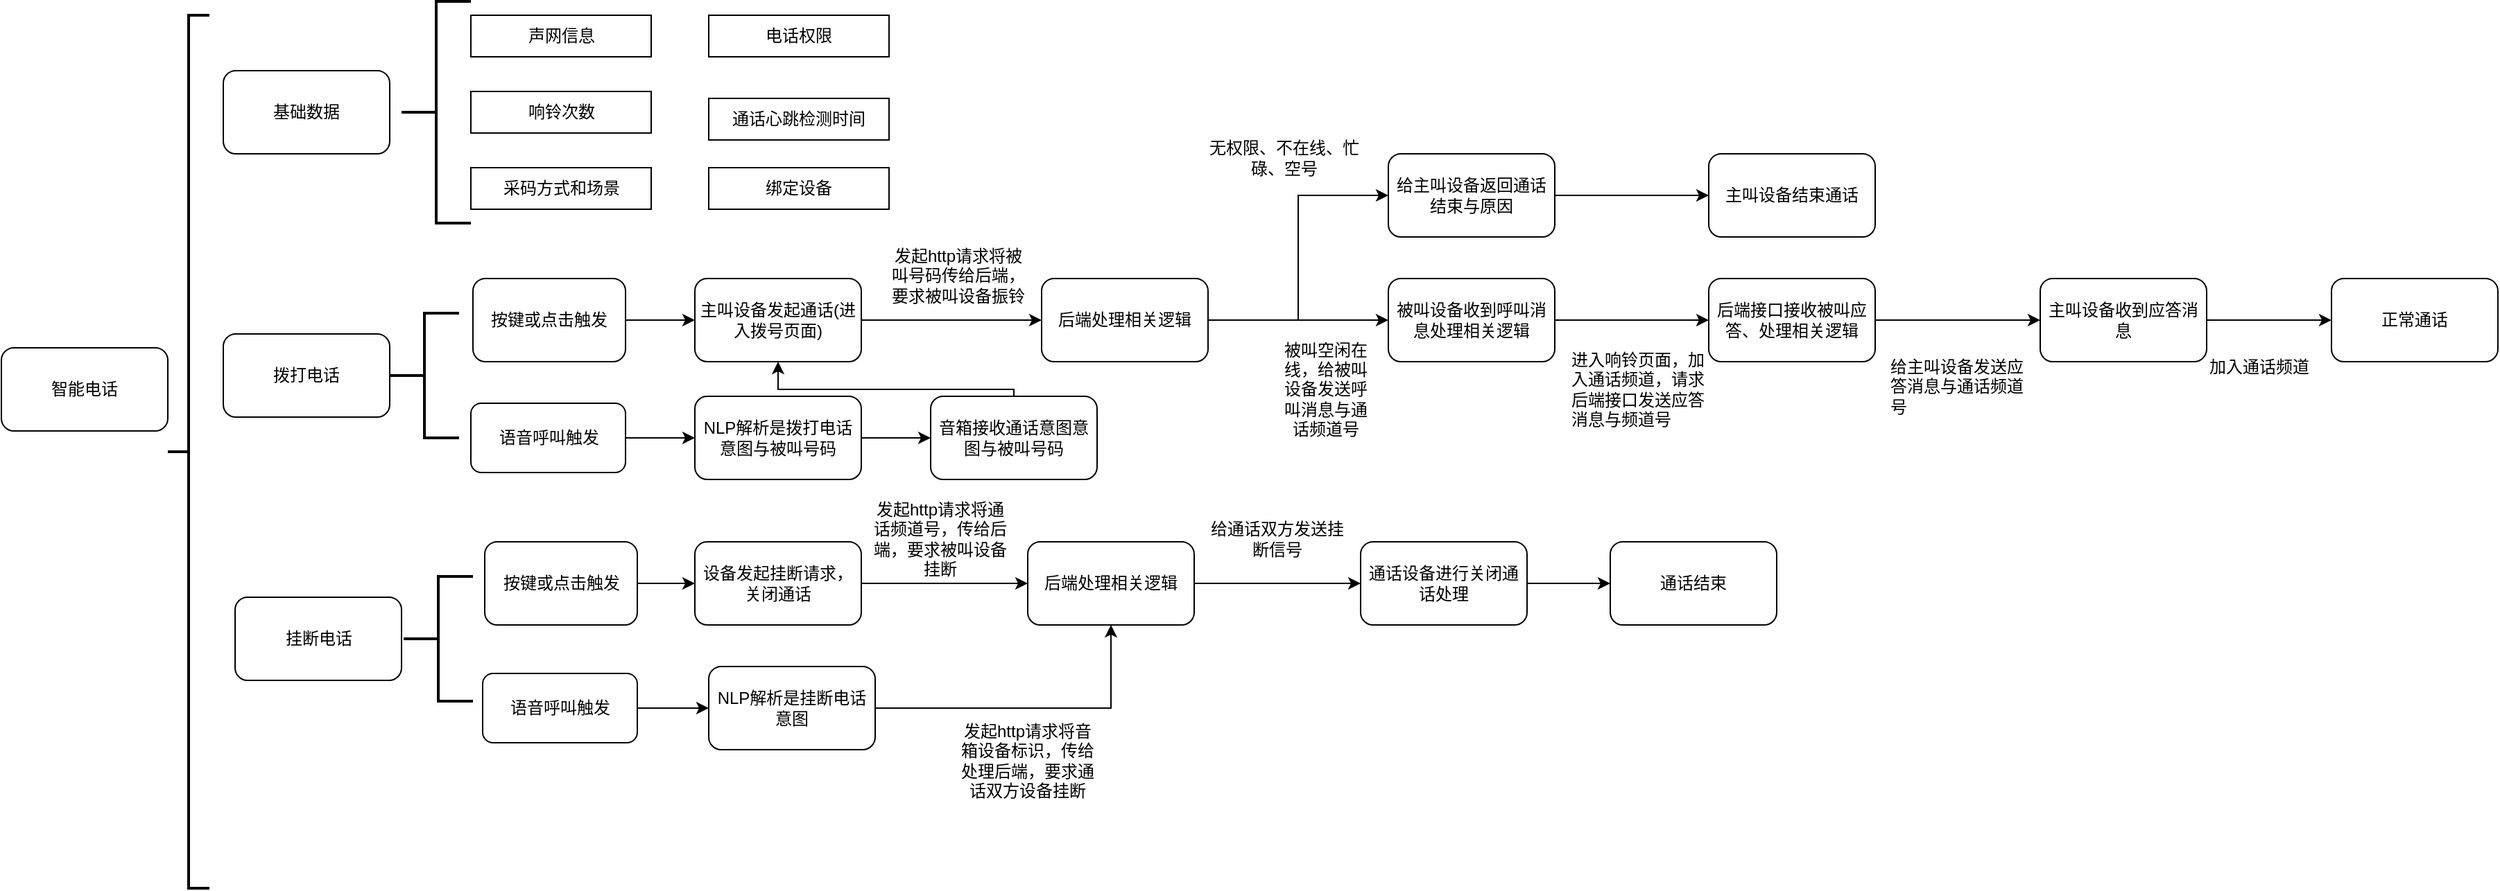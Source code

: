 <mxfile version="22.0.7" type="github">
  <diagram name="第 1 页" id="yayIas5Ccat3wBkKV7QJ">
    <mxGraphModel dx="1034" dy="1601" grid="1" gridSize="10" guides="1" tooltips="1" connect="1" arrows="1" fold="1" page="1" pageScale="1" pageWidth="827" pageHeight="1169" math="0" shadow="0">
      <root>
        <mxCell id="0" />
        <mxCell id="1" parent="0" />
        <mxCell id="90YdUAzLb2wsjgZhNj6_-1" value="智能电话" style="rounded=1;whiteSpace=wrap;html=1;" parent="1" vertex="1">
          <mxGeometry x="100" y="180" width="120" height="60" as="geometry" />
        </mxCell>
        <mxCell id="90YdUAzLb2wsjgZhNj6_-2" value="" style="strokeWidth=2;html=1;shape=mxgraph.flowchart.annotation_2;align=left;labelPosition=right;pointerEvents=1;" parent="1" vertex="1">
          <mxGeometry x="220" y="-60" width="30" height="630" as="geometry" />
        </mxCell>
        <mxCell id="svN1KODfeErU4mR28TL3-1" value="基础数据" style="rounded=1;whiteSpace=wrap;html=1;" vertex="1" parent="1">
          <mxGeometry x="260" y="-20" width="120" height="60" as="geometry" />
        </mxCell>
        <mxCell id="svN1KODfeErU4mR28TL3-2" value="" style="strokeWidth=2;html=1;shape=mxgraph.flowchart.annotation_2;align=left;labelPosition=right;pointerEvents=1;points=[[0,0.5,0,0,0],[0.5,0,0,0,0],[0.5,1,0,0,0],[1,0,0,0,0],[1,0.5,0,0,0],[1,1,0,0,0]];" vertex="1" parent="1">
          <mxGeometry x="388.5" y="-70" width="50" height="160" as="geometry" />
        </mxCell>
        <mxCell id="svN1KODfeErU4mR28TL3-9" value="声网信息" style="rounded=0;whiteSpace=wrap;html=1;" vertex="1" parent="1">
          <mxGeometry x="438.5" y="-60" width="130" height="30" as="geometry" />
        </mxCell>
        <mxCell id="svN1KODfeErU4mR28TL3-10" value="电话权限" style="rounded=0;whiteSpace=wrap;html=1;" vertex="1" parent="1">
          <mxGeometry x="610" y="-60" width="130" height="30" as="geometry" />
        </mxCell>
        <mxCell id="svN1KODfeErU4mR28TL3-11" value="响铃次数" style="rounded=0;whiteSpace=wrap;html=1;" vertex="1" parent="1">
          <mxGeometry x="438.5" y="-5" width="130" height="30" as="geometry" />
        </mxCell>
        <mxCell id="svN1KODfeErU4mR28TL3-12" value="通话心跳检测时间" style="rounded=0;whiteSpace=wrap;html=1;" vertex="1" parent="1">
          <mxGeometry x="610" width="130" height="30" as="geometry" />
        </mxCell>
        <mxCell id="svN1KODfeErU4mR28TL3-13" value="采码方式和场景" style="rounded=0;whiteSpace=wrap;html=1;" vertex="1" parent="1">
          <mxGeometry x="438.5" y="50" width="130" height="30" as="geometry" />
        </mxCell>
        <mxCell id="svN1KODfeErU4mR28TL3-14" value="绑定设备" style="rounded=0;whiteSpace=wrap;html=1;" vertex="1" parent="1">
          <mxGeometry x="610" y="50" width="130" height="30" as="geometry" />
        </mxCell>
        <mxCell id="svN1KODfeErU4mR28TL3-15" value="拨打电话" style="rounded=1;whiteSpace=wrap;html=1;" vertex="1" parent="1">
          <mxGeometry x="260" y="170" width="120" height="60" as="geometry" />
        </mxCell>
        <mxCell id="svN1KODfeErU4mR28TL3-16" value="" style="strokeWidth=2;html=1;shape=mxgraph.flowchart.annotation_2;align=left;labelPosition=right;pointerEvents=1;points=[[0,0.5,0,0,0],[0.5,0,0,0,0],[0.5,1,0,0,0],[1,0,0,0,0],[1,0.5,0,0,0],[1,1,0,0,0]];" vertex="1" parent="1">
          <mxGeometry x="380" y="155" width="50" height="90" as="geometry" />
        </mxCell>
        <mxCell id="svN1KODfeErU4mR28TL3-35" style="edgeStyle=orthogonalEdgeStyle;rounded=0;orthogonalLoop=1;jettySize=auto;html=1;exitX=1;exitY=0.5;exitDx=0;exitDy=0;entryX=0;entryY=0.5;entryDx=0;entryDy=0;" edge="1" parent="1" source="svN1KODfeErU4mR28TL3-21" target="svN1KODfeErU4mR28TL3-24">
          <mxGeometry relative="1" as="geometry" />
        </mxCell>
        <mxCell id="svN1KODfeErU4mR28TL3-21" value="按键或点击触发" style="rounded=1;whiteSpace=wrap;html=1;" vertex="1" parent="1">
          <mxGeometry x="440" y="130" width="110" height="60" as="geometry" />
        </mxCell>
        <mxCell id="svN1KODfeErU4mR28TL3-50" style="edgeStyle=orthogonalEdgeStyle;rounded=0;orthogonalLoop=1;jettySize=auto;html=1;exitX=1;exitY=0.5;exitDx=0;exitDy=0;" edge="1" parent="1" source="svN1KODfeErU4mR28TL3-22">
          <mxGeometry relative="1" as="geometry">
            <mxPoint x="600" y="245" as="targetPoint" />
          </mxGeometry>
        </mxCell>
        <mxCell id="svN1KODfeErU4mR28TL3-22" value="语音呼叫触发" style="rounded=1;whiteSpace=wrap;html=1;" vertex="1" parent="1">
          <mxGeometry x="438.5" y="220" width="111.5" height="50" as="geometry" />
        </mxCell>
        <mxCell id="svN1KODfeErU4mR28TL3-30" style="edgeStyle=orthogonalEdgeStyle;rounded=0;orthogonalLoop=1;jettySize=auto;html=1;exitX=1;exitY=0.5;exitDx=0;exitDy=0;entryX=0;entryY=0.5;entryDx=0;entryDy=0;" edge="1" parent="1" source="svN1KODfeErU4mR28TL3-24" target="svN1KODfeErU4mR28TL3-26">
          <mxGeometry relative="1" as="geometry" />
        </mxCell>
        <mxCell id="svN1KODfeErU4mR28TL3-24" value="主叫设备发起通话(进入拨号页面)" style="rounded=1;whiteSpace=wrap;html=1;" vertex="1" parent="1">
          <mxGeometry x="600" y="130" width="120" height="60" as="geometry" />
        </mxCell>
        <mxCell id="svN1KODfeErU4mR28TL3-31" style="edgeStyle=orthogonalEdgeStyle;rounded=0;orthogonalLoop=1;jettySize=auto;html=1;exitX=1;exitY=0.5;exitDx=0;exitDy=0;" edge="1" parent="1" source="svN1KODfeErU4mR28TL3-26" target="svN1KODfeErU4mR28TL3-27">
          <mxGeometry relative="1" as="geometry" />
        </mxCell>
        <mxCell id="svN1KODfeErU4mR28TL3-38" style="edgeStyle=orthogonalEdgeStyle;rounded=0;orthogonalLoop=1;jettySize=auto;html=1;exitX=1;exitY=0.5;exitDx=0;exitDy=0;entryX=0;entryY=0.5;entryDx=0;entryDy=0;" edge="1" parent="1" source="svN1KODfeErU4mR28TL3-26" target="svN1KODfeErU4mR28TL3-37">
          <mxGeometry relative="1" as="geometry" />
        </mxCell>
        <mxCell id="svN1KODfeErU4mR28TL3-26" value="后端处理相关逻辑" style="rounded=1;whiteSpace=wrap;html=1;" vertex="1" parent="1">
          <mxGeometry x="850" y="130" width="120" height="60" as="geometry" />
        </mxCell>
        <mxCell id="svN1KODfeErU4mR28TL3-32" style="edgeStyle=orthogonalEdgeStyle;rounded=0;orthogonalLoop=1;jettySize=auto;html=1;exitX=1;exitY=0.5;exitDx=0;exitDy=0;entryX=0;entryY=0.5;entryDx=0;entryDy=0;" edge="1" parent="1" source="svN1KODfeErU4mR28TL3-27" target="svN1KODfeErU4mR28TL3-28">
          <mxGeometry relative="1" as="geometry" />
        </mxCell>
        <mxCell id="svN1KODfeErU4mR28TL3-27" value="被叫设备收到呼叫消息处理相关逻辑" style="rounded=1;whiteSpace=wrap;html=1;" vertex="1" parent="1">
          <mxGeometry x="1100" y="130" width="120" height="60" as="geometry" />
        </mxCell>
        <mxCell id="svN1KODfeErU4mR28TL3-33" style="edgeStyle=orthogonalEdgeStyle;rounded=0;orthogonalLoop=1;jettySize=auto;html=1;exitX=1;exitY=0.5;exitDx=0;exitDy=0;entryX=0;entryY=0.5;entryDx=0;entryDy=0;" edge="1" parent="1" source="svN1KODfeErU4mR28TL3-28" target="svN1KODfeErU4mR28TL3-29">
          <mxGeometry relative="1" as="geometry" />
        </mxCell>
        <mxCell id="svN1KODfeErU4mR28TL3-28" value="后端接口接收被叫应答、处理相关逻辑" style="rounded=1;whiteSpace=wrap;html=1;" vertex="1" parent="1">
          <mxGeometry x="1331" y="130" width="120" height="60" as="geometry" />
        </mxCell>
        <mxCell id="svN1KODfeErU4mR28TL3-48" style="edgeStyle=orthogonalEdgeStyle;rounded=0;orthogonalLoop=1;jettySize=auto;html=1;exitX=1;exitY=0.5;exitDx=0;exitDy=0;entryX=0;entryY=0.5;entryDx=0;entryDy=0;" edge="1" parent="1" source="svN1KODfeErU4mR28TL3-29" target="svN1KODfeErU4mR28TL3-47">
          <mxGeometry relative="1" as="geometry" />
        </mxCell>
        <mxCell id="svN1KODfeErU4mR28TL3-29" value="主叫设备收到应答消息" style="rounded=1;whiteSpace=wrap;html=1;" vertex="1" parent="1">
          <mxGeometry x="1570" y="130" width="120" height="60" as="geometry" />
        </mxCell>
        <mxCell id="svN1KODfeErU4mR28TL3-34" value="发起http请求将被叫号码传给后端，要求被叫设备振铃" style="text;html=1;strokeColor=none;fillColor=none;align=center;verticalAlign=middle;whiteSpace=wrap;rounded=0;" vertex="1" parent="1">
          <mxGeometry x="740" y="100" width="100" height="55" as="geometry" />
        </mxCell>
        <mxCell id="svN1KODfeErU4mR28TL3-42" style="edgeStyle=orthogonalEdgeStyle;rounded=0;orthogonalLoop=1;jettySize=auto;html=1;exitX=1;exitY=0.5;exitDx=0;exitDy=0;entryX=0;entryY=0.5;entryDx=0;entryDy=0;" edge="1" parent="1" source="svN1KODfeErU4mR28TL3-37" target="svN1KODfeErU4mR28TL3-41">
          <mxGeometry relative="1" as="geometry" />
        </mxCell>
        <mxCell id="svN1KODfeErU4mR28TL3-37" value="给主叫设备返回通话结束与原因" style="rounded=1;whiteSpace=wrap;html=1;" vertex="1" parent="1">
          <mxGeometry x="1100" y="40" width="120" height="60" as="geometry" />
        </mxCell>
        <mxCell id="svN1KODfeErU4mR28TL3-39" value="无权限、不在线、忙碌、空号" style="text;html=1;strokeColor=none;fillColor=none;align=center;verticalAlign=middle;whiteSpace=wrap;rounded=0;" vertex="1" parent="1">
          <mxGeometry x="960" y="20" width="130" height="45" as="geometry" />
        </mxCell>
        <mxCell id="svN1KODfeErU4mR28TL3-40" value="被叫空闲在线，给被叫设备发送呼叫消息与通话频道号" style="text;html=1;strokeColor=none;fillColor=none;align=center;verticalAlign=middle;whiteSpace=wrap;rounded=0;" vertex="1" parent="1">
          <mxGeometry x="1020" y="161.25" width="70" height="97.5" as="geometry" />
        </mxCell>
        <mxCell id="svN1KODfeErU4mR28TL3-41" value="主叫设备结束通话" style="rounded=1;whiteSpace=wrap;html=1;" vertex="1" parent="1">
          <mxGeometry x="1331" y="40" width="120" height="60" as="geometry" />
        </mxCell>
        <mxCell id="svN1KODfeErU4mR28TL3-43" value="进入响铃页面，加入通话频道，请求后端接口发送应答消息与频道号" style="text;whiteSpace=wrap;" vertex="1" parent="1">
          <mxGeometry x="1230" y="175" width="100" height="70" as="geometry" />
        </mxCell>
        <mxCell id="svN1KODfeErU4mR28TL3-46" value="给主叫设备发送应答消息与通话频道号" style="text;whiteSpace=wrap;" vertex="1" parent="1">
          <mxGeometry x="1460" y="180" width="100" height="70" as="geometry" />
        </mxCell>
        <mxCell id="svN1KODfeErU4mR28TL3-47" value="正常通话" style="rounded=1;whiteSpace=wrap;html=1;" vertex="1" parent="1">
          <mxGeometry x="1780" y="130" width="120" height="60" as="geometry" />
        </mxCell>
        <mxCell id="svN1KODfeErU4mR28TL3-49" value="加入通话频道" style="text;whiteSpace=wrap;" vertex="1" parent="1">
          <mxGeometry x="1690" y="180" width="100" height="30" as="geometry" />
        </mxCell>
        <mxCell id="svN1KODfeErU4mR28TL3-53" style="edgeStyle=orthogonalEdgeStyle;rounded=0;orthogonalLoop=1;jettySize=auto;html=1;exitX=1;exitY=0.5;exitDx=0;exitDy=0;entryX=0;entryY=0.5;entryDx=0;entryDy=0;" edge="1" parent="1" source="svN1KODfeErU4mR28TL3-51" target="svN1KODfeErU4mR28TL3-52">
          <mxGeometry relative="1" as="geometry" />
        </mxCell>
        <mxCell id="svN1KODfeErU4mR28TL3-51" value="NLP解析是拨打电话意图与被叫号码" style="rounded=1;whiteSpace=wrap;html=1;" vertex="1" parent="1">
          <mxGeometry x="600" y="215" width="120" height="60" as="geometry" />
        </mxCell>
        <mxCell id="svN1KODfeErU4mR28TL3-55" style="edgeStyle=orthogonalEdgeStyle;rounded=0;orthogonalLoop=1;jettySize=auto;html=1;exitX=0.5;exitY=0;exitDx=0;exitDy=0;" edge="1" parent="1" source="svN1KODfeErU4mR28TL3-52" target="svN1KODfeErU4mR28TL3-24">
          <mxGeometry relative="1" as="geometry">
            <Array as="points">
              <mxPoint x="830" y="210" />
              <mxPoint x="660" y="210" />
            </Array>
          </mxGeometry>
        </mxCell>
        <mxCell id="svN1KODfeErU4mR28TL3-52" value="音箱接收通话意图意图与被叫号码" style="rounded=1;whiteSpace=wrap;html=1;" vertex="1" parent="1">
          <mxGeometry x="770" y="215" width="120" height="60" as="geometry" />
        </mxCell>
        <mxCell id="svN1KODfeErU4mR28TL3-56" value="挂断电话" style="rounded=1;whiteSpace=wrap;html=1;" vertex="1" parent="1">
          <mxGeometry x="268.5" y="360" width="120" height="60" as="geometry" />
        </mxCell>
        <mxCell id="svN1KODfeErU4mR28TL3-57" value="" style="strokeWidth=2;html=1;shape=mxgraph.flowchart.annotation_2;align=left;labelPosition=right;pointerEvents=1;points=[[0,0.5,0,0,0],[0.5,0,0,0,0],[0.5,1,0,0,0],[1,0,0,0,0],[1,0.5,0,0,0],[1,1,0,0,0]];" vertex="1" parent="1">
          <mxGeometry x="390" y="345" width="50" height="90" as="geometry" />
        </mxCell>
        <mxCell id="svN1KODfeErU4mR28TL3-61" style="edgeStyle=orthogonalEdgeStyle;rounded=0;orthogonalLoop=1;jettySize=auto;html=1;exitX=1;exitY=0.5;exitDx=0;exitDy=0;" edge="1" parent="1" source="svN1KODfeErU4mR28TL3-58" target="svN1KODfeErU4mR28TL3-59">
          <mxGeometry relative="1" as="geometry" />
        </mxCell>
        <mxCell id="svN1KODfeErU4mR28TL3-58" value="按键或点击触发" style="rounded=1;whiteSpace=wrap;html=1;" vertex="1" parent="1">
          <mxGeometry x="448.5" y="320" width="110" height="60" as="geometry" />
        </mxCell>
        <mxCell id="svN1KODfeErU4mR28TL3-62" style="edgeStyle=orthogonalEdgeStyle;rounded=0;orthogonalLoop=1;jettySize=auto;html=1;exitX=1;exitY=0.5;exitDx=0;exitDy=0;entryX=0;entryY=0.5;entryDx=0;entryDy=0;" edge="1" parent="1" source="svN1KODfeErU4mR28TL3-59" target="svN1KODfeErU4mR28TL3-60">
          <mxGeometry relative="1" as="geometry" />
        </mxCell>
        <mxCell id="svN1KODfeErU4mR28TL3-59" value="设备发起挂断请求，关闭通话" style="rounded=1;whiteSpace=wrap;html=1;" vertex="1" parent="1">
          <mxGeometry x="600" y="320" width="120" height="60" as="geometry" />
        </mxCell>
        <mxCell id="svN1KODfeErU4mR28TL3-65" style="edgeStyle=orthogonalEdgeStyle;rounded=0;orthogonalLoop=1;jettySize=auto;html=1;exitX=1;exitY=0.5;exitDx=0;exitDy=0;entryX=0;entryY=0.5;entryDx=0;entryDy=0;" edge="1" parent="1" source="svN1KODfeErU4mR28TL3-60" target="svN1KODfeErU4mR28TL3-64">
          <mxGeometry relative="1" as="geometry" />
        </mxCell>
        <mxCell id="svN1KODfeErU4mR28TL3-60" value="后端处理相关逻辑" style="rounded=1;whiteSpace=wrap;html=1;" vertex="1" parent="1">
          <mxGeometry x="840" y="320" width="120" height="60" as="geometry" />
        </mxCell>
        <mxCell id="svN1KODfeErU4mR28TL3-63" value="发起http请求将通话频道号，传给后端，要求被叫设备挂断" style="text;html=1;strokeColor=none;fillColor=none;align=center;verticalAlign=middle;whiteSpace=wrap;rounded=0;" vertex="1" parent="1">
          <mxGeometry x="727" y="290" width="100" height="55" as="geometry" />
        </mxCell>
        <mxCell id="svN1KODfeErU4mR28TL3-68" style="edgeStyle=orthogonalEdgeStyle;rounded=0;orthogonalLoop=1;jettySize=auto;html=1;exitX=1;exitY=0.5;exitDx=0;exitDy=0;entryX=0;entryY=0.5;entryDx=0;entryDy=0;" edge="1" parent="1" source="svN1KODfeErU4mR28TL3-64" target="svN1KODfeErU4mR28TL3-67">
          <mxGeometry relative="1" as="geometry" />
        </mxCell>
        <mxCell id="svN1KODfeErU4mR28TL3-64" value="通话设备进行关闭通话处理" style="rounded=1;whiteSpace=wrap;html=1;" vertex="1" parent="1">
          <mxGeometry x="1080" y="320" width="120" height="60" as="geometry" />
        </mxCell>
        <mxCell id="svN1KODfeErU4mR28TL3-66" value="给通话双方发送挂断信号" style="text;html=1;strokeColor=none;fillColor=none;align=center;verticalAlign=middle;whiteSpace=wrap;rounded=0;" vertex="1" parent="1">
          <mxGeometry x="970" y="290" width="100" height="55" as="geometry" />
        </mxCell>
        <mxCell id="svN1KODfeErU4mR28TL3-67" value="通话结束" style="rounded=1;whiteSpace=wrap;html=1;" vertex="1" parent="1">
          <mxGeometry x="1260" y="320" width="120" height="60" as="geometry" />
        </mxCell>
        <mxCell id="svN1KODfeErU4mR28TL3-70" style="edgeStyle=orthogonalEdgeStyle;rounded=0;orthogonalLoop=1;jettySize=auto;html=1;exitX=1;exitY=0.5;exitDx=0;exitDy=0;entryX=0.5;entryY=1;entryDx=0;entryDy=0;" edge="1" parent="1" source="svN1KODfeErU4mR28TL3-71" target="svN1KODfeErU4mR28TL3-60">
          <mxGeometry relative="1" as="geometry">
            <mxPoint x="778.5" y="440" as="targetPoint" />
          </mxGeometry>
        </mxCell>
        <mxCell id="svN1KODfeErU4mR28TL3-71" value="NLP解析是挂断电话意图" style="rounded=1;whiteSpace=wrap;html=1;" vertex="1" parent="1">
          <mxGeometry x="610" y="410" width="120" height="60" as="geometry" />
        </mxCell>
        <mxCell id="svN1KODfeErU4mR28TL3-74" style="edgeStyle=orthogonalEdgeStyle;rounded=0;orthogonalLoop=1;jettySize=auto;html=1;exitX=1;exitY=0.5;exitDx=0;exitDy=0;entryX=0;entryY=0.5;entryDx=0;entryDy=0;" edge="1" parent="1" source="svN1KODfeErU4mR28TL3-73" target="svN1KODfeErU4mR28TL3-71">
          <mxGeometry relative="1" as="geometry" />
        </mxCell>
        <mxCell id="svN1KODfeErU4mR28TL3-73" value="语音呼叫触发" style="rounded=1;whiteSpace=wrap;html=1;" vertex="1" parent="1">
          <mxGeometry x="447" y="415" width="111.5" height="50" as="geometry" />
        </mxCell>
        <mxCell id="svN1KODfeErU4mR28TL3-76" value="发起http请求将音箱设备标识，传给处理后端，要求通话双方设备挂断" style="text;html=1;strokeColor=none;fillColor=none;align=center;verticalAlign=middle;whiteSpace=wrap;rounded=0;" vertex="1" parent="1">
          <mxGeometry x="790" y="450" width="100" height="55" as="geometry" />
        </mxCell>
      </root>
    </mxGraphModel>
  </diagram>
</mxfile>
